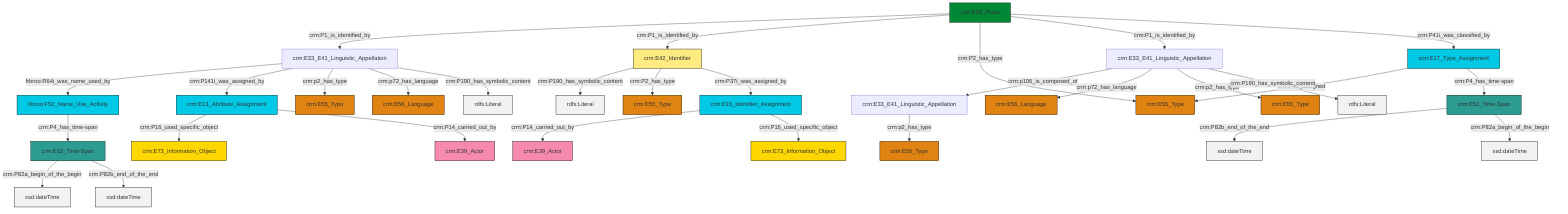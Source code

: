 graph TD
classDef Literal fill:#f2f2f2,stroke:#000000;
classDef CRM_Entity fill:#FFFFFF,stroke:#000000;
classDef Temporal_Entity fill:#00C9E6, stroke:#000000;
classDef Type fill:#E18312, stroke:#000000;
classDef Time-Span fill:#2C9C91, stroke:#000000;
classDef Appellation fill:#FFEB7F, stroke:#000000;
classDef Place fill:#008836, stroke:#000000;
classDef Persistent_Item fill:#B266B2, stroke:#000000;
classDef Conceptual_Object fill:#FFD700, stroke:#000000;
classDef Physical_Thing fill:#D2B48C, stroke:#000000;
classDef Actor fill:#f58aad, stroke:#000000;
classDef PC_Classes fill:#4ce600, stroke:#000000;
classDef Multi fill:#cccccc,stroke:#000000;

2["crm:E33_E41_Linguistic_Appellation"]:::Default -->|crm:p106_is_composed_of| 3["crm:E33_E41_Linguistic_Appellation"]:::Default
0["crm:E13_Attribute_Assignment"]:::Temporal_Entity -->|crm:P16_used_specific_object| 4["crm:E73_Information_Object"]:::Conceptual_Object
6["crm:E33_E41_Linguistic_Appellation"]:::Default -->|frbroo:R64i_was_name_used_by| 7["frbroo:F52_Name_Use_Activity"]:::Temporal_Entity
2["crm:E33_E41_Linguistic_Appellation"]:::Default -->|crm:p72_has_language| 8["crm:E56_Language"]:::Type
9["crm:E53_Place"]:::Place -->|crm:P1_is_identified_by| 6["crm:E33_E41_Linguistic_Appellation"]:::Default
10["crm:E42_Identifier"]:::Appellation -->|crm:P190_has_symbolic_content| 11[rdfs:Literal]:::Literal
12["crm:E17_Type_Assignment"]:::Temporal_Entity -->|crm:P42_assigned| 13["crm:E55_Type"]:::Type
9["crm:E53_Place"]:::Place -->|crm:P1_is_identified_by| 10["crm:E42_Identifier"]:::Appellation
14["crm:E52_Time-Span"]:::Time-Span -->|crm:P82a_begin_of_the_begin| 15[xsd:dateTime]:::Literal
16["crm:E52_Time-Span"]:::Time-Span -->|crm:P82b_end_of_the_end| 17[xsd:dateTime]:::Literal
2["crm:E33_E41_Linguistic_Appellation"]:::Default -->|crm:p2_has_type| 22["crm:E55_Type"]:::Type
6["crm:E33_E41_Linguistic_Appellation"]:::Default -->|crm:P141i_was_assigned_by| 0["crm:E13_Attribute_Assignment"]:::Temporal_Entity
9["crm:E53_Place"]:::Place -->|crm:P2_has_type| 13["crm:E55_Type"]:::Type
24["crm:E15_Identifier_Assignment"]:::Temporal_Entity -->|crm:P14_carried_out_by| 25["crm:E39_Actor"]:::Actor
0["crm:E13_Attribute_Assignment"]:::Temporal_Entity -->|crm:P14_carried_out_by| 26["crm:E39_Actor"]:::Actor
3["crm:E33_E41_Linguistic_Appellation"]:::Default -->|crm:p2_has_type| 27["crm:E55_Type"]:::Type
14["crm:E52_Time-Span"]:::Time-Span -->|crm:P82b_end_of_the_end| 29[xsd:dateTime]:::Literal
16["crm:E52_Time-Span"]:::Time-Span -->|crm:P82a_begin_of_the_begin| 30[xsd:dateTime]:::Literal
9["crm:E53_Place"]:::Place -->|crm:P1_is_identified_by| 2["crm:E33_E41_Linguistic_Appellation"]:::Default
10["crm:E42_Identifier"]:::Appellation -->|crm:P2_has_type| 32["crm:E55_Type"]:::Type
9["crm:E53_Place"]:::Place -->|crm:P41i_was_classified_by| 12["crm:E17_Type_Assignment"]:::Temporal_Entity
24["crm:E15_Identifier_Assignment"]:::Temporal_Entity -->|crm:P16_used_specific_object| 40["crm:E73_Information_Object"]:::Conceptual_Object
6["crm:E33_E41_Linguistic_Appellation"]:::Default -->|crm:p2_has_type| 18["crm:E55_Type"]:::Type
12["crm:E17_Type_Assignment"]:::Temporal_Entity -->|crm:P4_has_time-span| 16["crm:E52_Time-Span"]:::Time-Span
6["crm:E33_E41_Linguistic_Appellation"]:::Default -->|crm:p72_has_language| 36["crm:E56_Language"]:::Type
2["crm:E33_E41_Linguistic_Appellation"]:::Default -->|crm:P190_has_symbolic_content| 50[rdfs:Literal]:::Literal
6["crm:E33_E41_Linguistic_Appellation"]:::Default -->|crm:P190_has_symbolic_content| 51[rdfs:Literal]:::Literal
7["frbroo:F52_Name_Use_Activity"]:::Temporal_Entity -->|crm:P4_has_time-span| 14["crm:E52_Time-Span"]:::Time-Span
10["crm:E42_Identifier"]:::Appellation -->|crm:P37i_was_assigned_by| 24["crm:E15_Identifier_Assignment"]:::Temporal_Entity